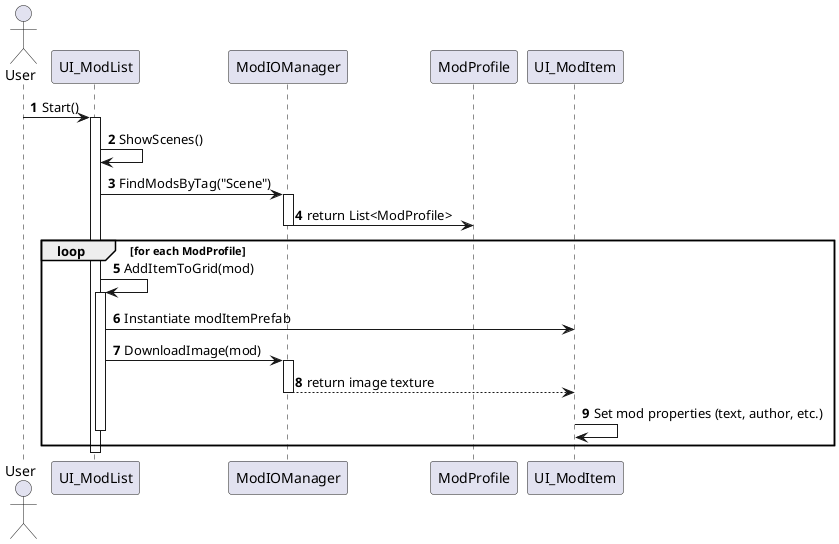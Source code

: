 @startuml

autonumber
actor User
participant UI_ModList
participant ModIOManager
participant ModProfile
participant UI_ModItem

User -> UI_ModList : Start()
activate UI_ModList
UI_ModList -> UI_ModList : ShowScenes()
UI_ModList -> ModIOManager : FindModsByTag("Scene")
activate ModIOManager
ModIOManager -> ModProfile : return List<ModProfile>
deactivate ModIOManager
loop for each ModProfile
    UI_ModList -> UI_ModList : AddItemToGrid(mod)
    activate UI_ModList
    UI_ModList -> UI_ModItem : Instantiate modItemPrefab
    UI_ModList -> ModIOManager : DownloadImage(mod)
    activate ModIOManager
    ModIOManager --> UI_ModItem : return image texture
    deactivate ModIOManager
    UI_ModItem -> UI_ModItem : Set mod properties (text, author, etc.)
    deactivate UI_ModList
end

deactivate UI_ModList

@enduml
